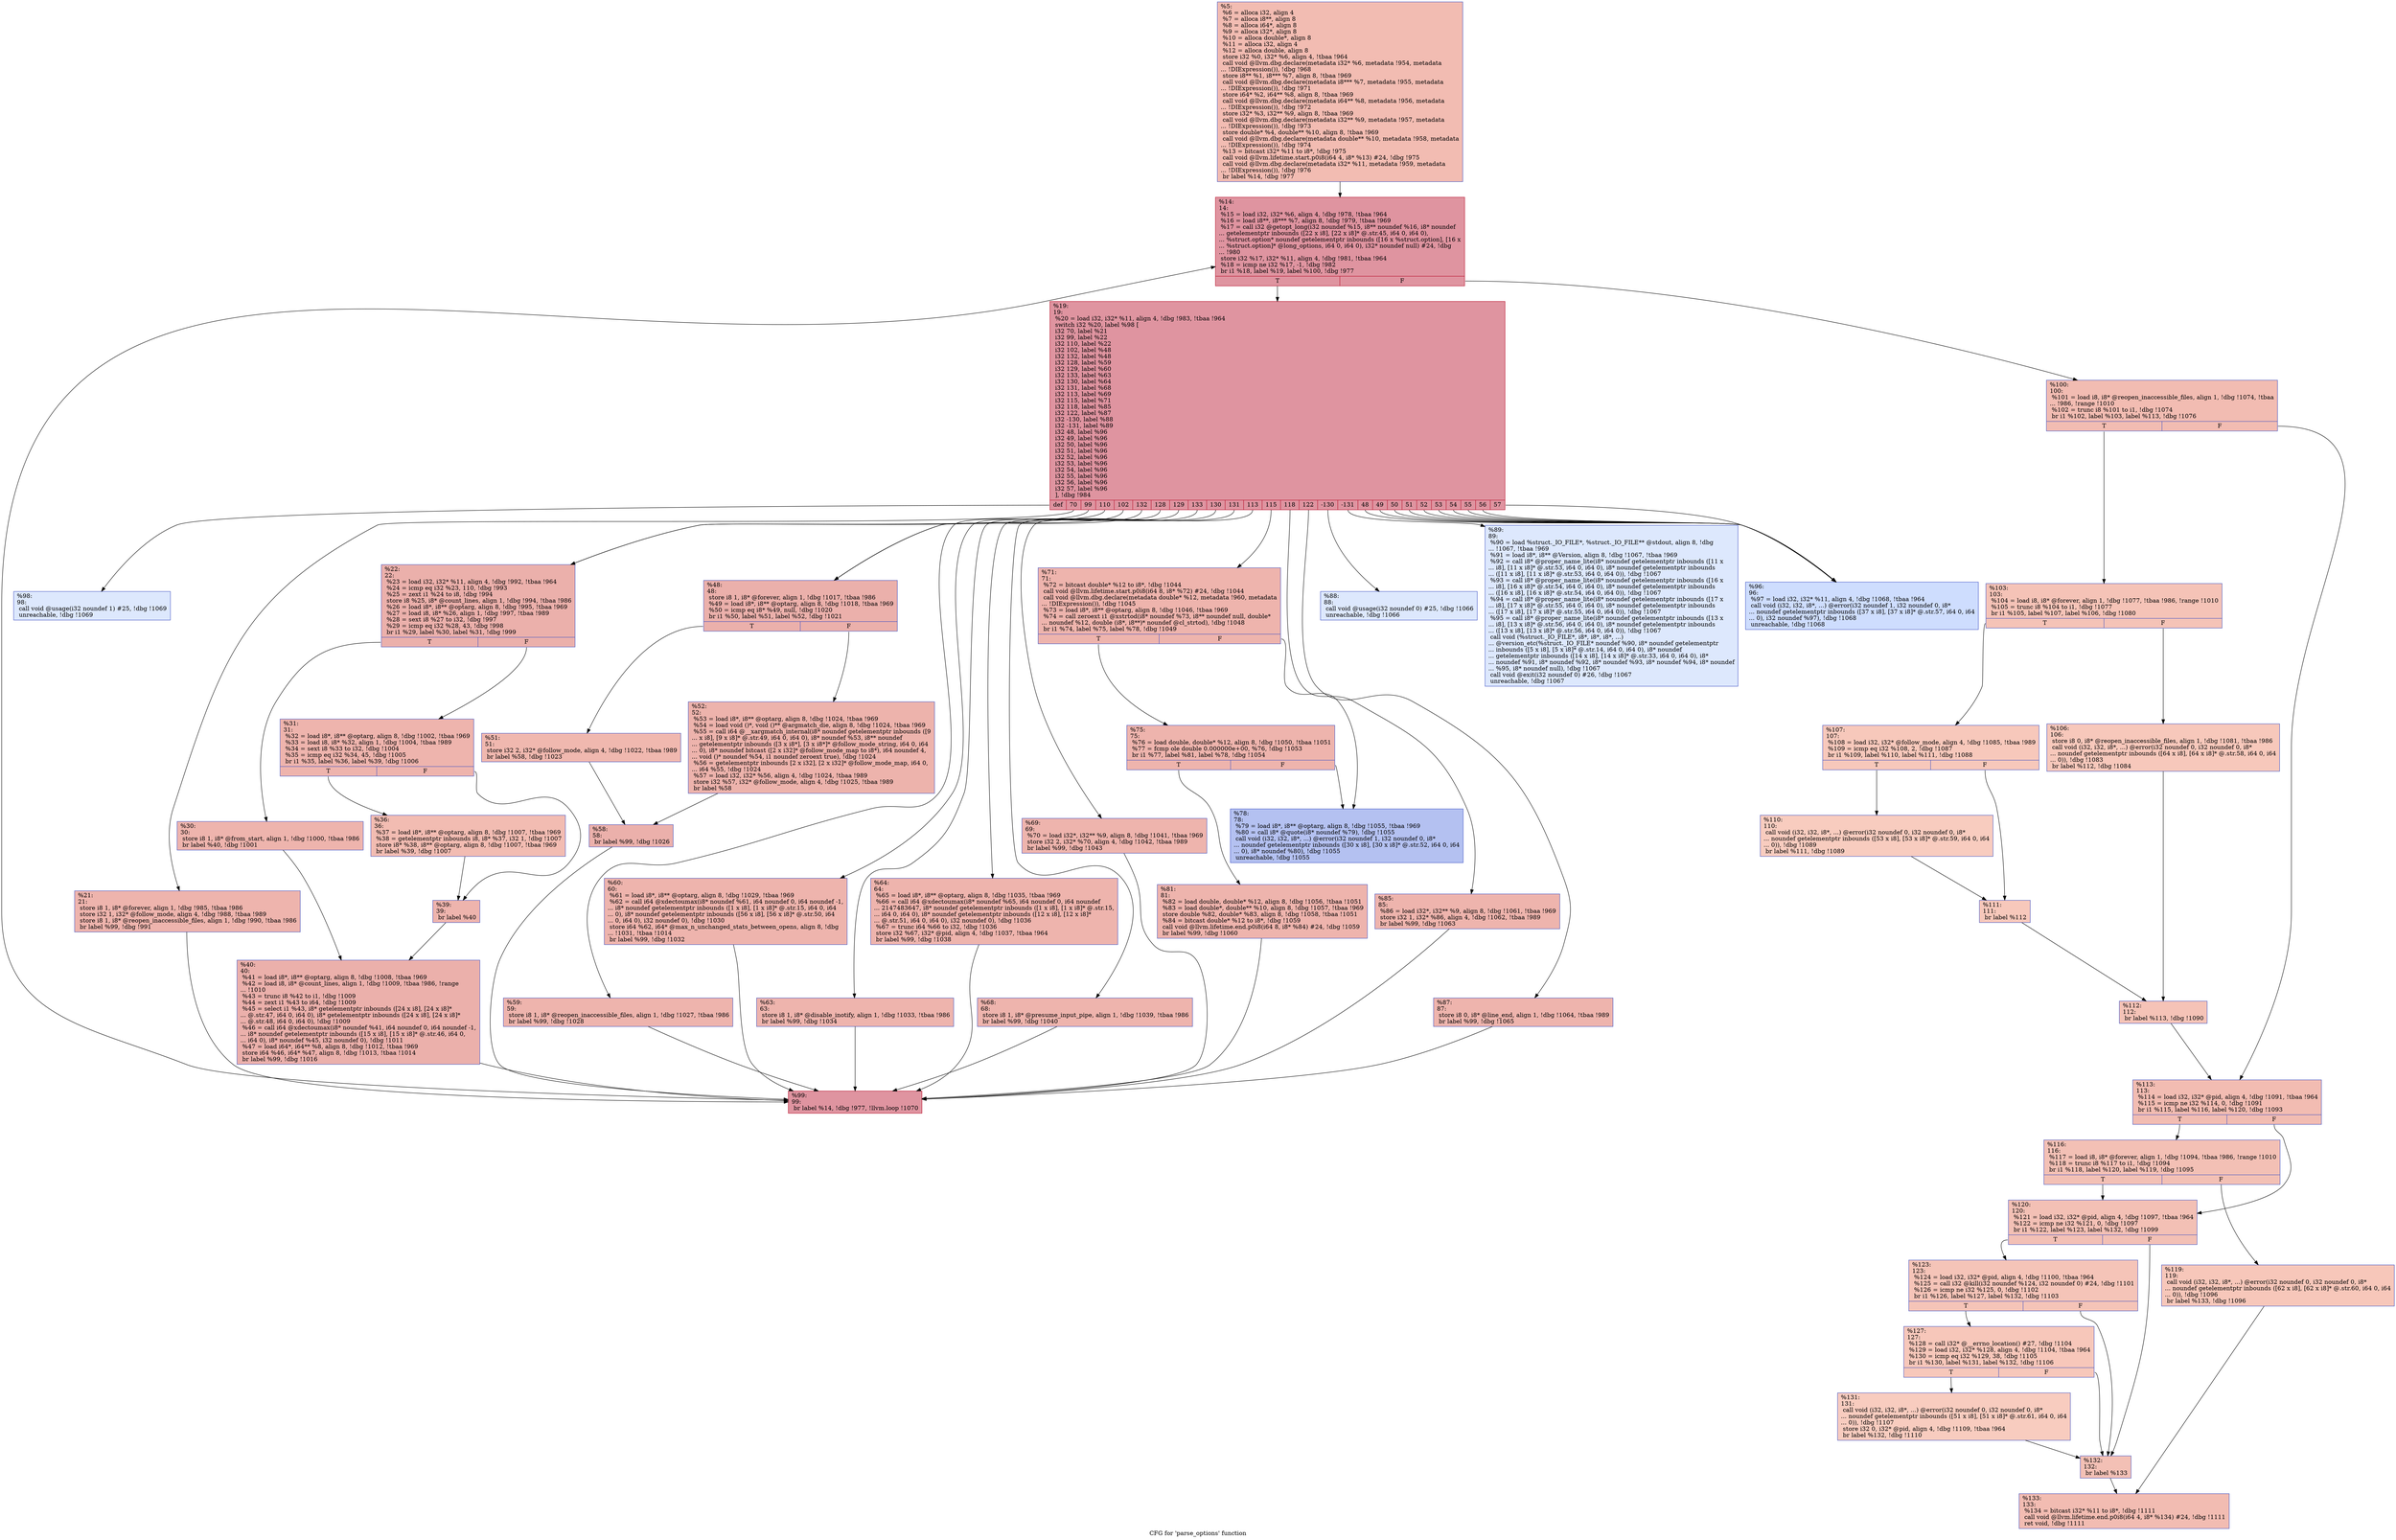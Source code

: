 digraph "CFG for 'parse_options' function" {
	label="CFG for 'parse_options' function";

	Node0xffcf20 [shape=record,color="#3d50c3ff", style=filled, fillcolor="#e1675170",label="{%5:\l  %6 = alloca i32, align 4\l  %7 = alloca i8**, align 8\l  %8 = alloca i64*, align 8\l  %9 = alloca i32*, align 8\l  %10 = alloca double*, align 8\l  %11 = alloca i32, align 4\l  %12 = alloca double, align 8\l  store i32 %0, i32* %6, align 4, !tbaa !964\l  call void @llvm.dbg.declare(metadata i32* %6, metadata !954, metadata\l... !DIExpression()), !dbg !968\l  store i8** %1, i8*** %7, align 8, !tbaa !969\l  call void @llvm.dbg.declare(metadata i8*** %7, metadata !955, metadata\l... !DIExpression()), !dbg !971\l  store i64* %2, i64** %8, align 8, !tbaa !969\l  call void @llvm.dbg.declare(metadata i64** %8, metadata !956, metadata\l... !DIExpression()), !dbg !972\l  store i32* %3, i32** %9, align 8, !tbaa !969\l  call void @llvm.dbg.declare(metadata i32** %9, metadata !957, metadata\l... !DIExpression()), !dbg !973\l  store double* %4, double** %10, align 8, !tbaa !969\l  call void @llvm.dbg.declare(metadata double** %10, metadata !958, metadata\l... !DIExpression()), !dbg !974\l  %13 = bitcast i32* %11 to i8*, !dbg !975\l  call void @llvm.lifetime.start.p0i8(i64 4, i8* %13) #24, !dbg !975\l  call void @llvm.dbg.declare(metadata i32* %11, metadata !959, metadata\l... !DIExpression()), !dbg !976\l  br label %14, !dbg !977\l}"];
	Node0xffcf20 -> Node0xffd230;
	Node0xffd230 [shape=record,color="#b70d28ff", style=filled, fillcolor="#b70d2870",label="{%14:\l14:                                               \l  %15 = load i32, i32* %6, align 4, !dbg !978, !tbaa !964\l  %16 = load i8**, i8*** %7, align 8, !dbg !979, !tbaa !969\l  %17 = call i32 @getopt_long(i32 noundef %15, i8** noundef %16, i8* noundef\l... getelementptr inbounds ([22 x i8], [22 x i8]* @.str.45, i64 0, i64 0),\l... %struct.option* noundef getelementptr inbounds ([16 x %struct.option], [16 x\l... %struct.option]* @long_options, i64 0, i64 0), i32* noundef null) #24, !dbg\l... !980\l  store i32 %17, i32* %11, align 4, !dbg !981, !tbaa !964\l  %18 = icmp ne i32 %17, -1, !dbg !982\l  br i1 %18, label %19, label %100, !dbg !977\l|{<s0>T|<s1>F}}"];
	Node0xffd230:s0 -> Node0xffd280;
	Node0xffd230:s1 -> Node0xffdb90;
	Node0xffd280 [shape=record,color="#b70d28ff", style=filled, fillcolor="#b70d2870",label="{%19:\l19:                                               \l  %20 = load i32, i32* %11, align 4, !dbg !983, !tbaa !964\l  switch i32 %20, label %98 [\l    i32 70, label %21\l    i32 99, label %22\l    i32 110, label %22\l    i32 102, label %48\l    i32 132, label %48\l    i32 128, label %59\l    i32 129, label %60\l    i32 133, label %63\l    i32 130, label %64\l    i32 131, label %68\l    i32 113, label %69\l    i32 115, label %71\l    i32 118, label %85\l    i32 122, label %87\l    i32 -130, label %88\l    i32 -131, label %89\l    i32 48, label %96\l    i32 49, label %96\l    i32 50, label %96\l    i32 51, label %96\l    i32 52, label %96\l    i32 53, label %96\l    i32 54, label %96\l    i32 55, label %96\l    i32 56, label %96\l    i32 57, label %96\l  ], !dbg !984\l|{<s0>def|<s1>70|<s2>99|<s3>110|<s4>102|<s5>132|<s6>128|<s7>129|<s8>133|<s9>130|<s10>131|<s11>113|<s12>115|<s13>118|<s14>122|<s15>-130|<s16>-131|<s17>48|<s18>49|<s19>50|<s20>51|<s21>52|<s22>53|<s23>54|<s24>55|<s25>56|<s26>57}}"];
	Node0xffd280:s0 -> Node0xffdaf0;
	Node0xffd280:s1 -> Node0xffd2d0;
	Node0xffd280:s2 -> Node0xffd320;
	Node0xffd280:s3 -> Node0xffd320;
	Node0xffd280:s4 -> Node0xffd500;
	Node0xffd280:s5 -> Node0xffd500;
	Node0xffd280:s6 -> Node0xffd640;
	Node0xffd280:s7 -> Node0xffd690;
	Node0xffd280:s8 -> Node0xffd6e0;
	Node0xffd280:s9 -> Node0xffd730;
	Node0xffd280:s10 -> Node0xffd780;
	Node0xffd280:s11 -> Node0xffd7d0;
	Node0xffd280:s12 -> Node0xffd820;
	Node0xffd280:s13 -> Node0xffd960;
	Node0xffd280:s14 -> Node0xffd9b0;
	Node0xffd280:s15 -> Node0xffda00;
	Node0xffd280:s16 -> Node0xffda50;
	Node0xffd280:s17 -> Node0xffdaa0;
	Node0xffd280:s18 -> Node0xffdaa0;
	Node0xffd280:s19 -> Node0xffdaa0;
	Node0xffd280:s20 -> Node0xffdaa0;
	Node0xffd280:s21 -> Node0xffdaa0;
	Node0xffd280:s22 -> Node0xffdaa0;
	Node0xffd280:s23 -> Node0xffdaa0;
	Node0xffd280:s24 -> Node0xffdaa0;
	Node0xffd280:s25 -> Node0xffdaa0;
	Node0xffd280:s26 -> Node0xffdaa0;
	Node0xffd2d0 [shape=record,color="#3d50c3ff", style=filled, fillcolor="#d8564670",label="{%21:\l21:                                               \l  store i8 1, i8* @forever, align 1, !dbg !985, !tbaa !986\l  store i32 1, i32* @follow_mode, align 4, !dbg !988, !tbaa !989\l  store i8 1, i8* @reopen_inaccessible_files, align 1, !dbg !990, !tbaa !986\l  br label %99, !dbg !991\l}"];
	Node0xffd2d0 -> Node0xffdb40;
	Node0xffd320 [shape=record,color="#3d50c3ff", style=filled, fillcolor="#d24b4070",label="{%22:\l22:                                               \l  %23 = load i32, i32* %11, align 4, !dbg !992, !tbaa !964\l  %24 = icmp eq i32 %23, 110, !dbg !993\l  %25 = zext i1 %24 to i8, !dbg !994\l  store i8 %25, i8* @count_lines, align 1, !dbg !994, !tbaa !986\l  %26 = load i8*, i8** @optarg, align 8, !dbg !995, !tbaa !969\l  %27 = load i8, i8* %26, align 1, !dbg !997, !tbaa !989\l  %28 = sext i8 %27 to i32, !dbg !997\l  %29 = icmp eq i32 %28, 43, !dbg !998\l  br i1 %29, label %30, label %31, !dbg !999\l|{<s0>T|<s1>F}}"];
	Node0xffd320:s0 -> Node0xffd370;
	Node0xffd320:s1 -> Node0xffd3c0;
	Node0xffd370 [shape=record,color="#3d50c3ff", style=filled, fillcolor="#d8564670",label="{%30:\l30:                                               \l  store i8 1, i8* @from_start, align 1, !dbg !1000, !tbaa !986\l  br label %40, !dbg !1001\l}"];
	Node0xffd370 -> Node0xffd4b0;
	Node0xffd3c0 [shape=record,color="#3d50c3ff", style=filled, fillcolor="#d8564670",label="{%31:\l31:                                               \l  %32 = load i8*, i8** @optarg, align 8, !dbg !1002, !tbaa !969\l  %33 = load i8, i8* %32, align 1, !dbg !1004, !tbaa !989\l  %34 = sext i8 %33 to i32, !dbg !1004\l  %35 = icmp eq i32 %34, 45, !dbg !1005\l  br i1 %35, label %36, label %39, !dbg !1006\l|{<s0>T|<s1>F}}"];
	Node0xffd3c0:s0 -> Node0xffd410;
	Node0xffd3c0:s1 -> Node0xffd460;
	Node0xffd410 [shape=record,color="#3d50c3ff", style=filled, fillcolor="#e1675170",label="{%36:\l36:                                               \l  %37 = load i8*, i8** @optarg, align 8, !dbg !1007, !tbaa !969\l  %38 = getelementptr inbounds i8, i8* %37, i32 1, !dbg !1007\l  store i8* %38, i8** @optarg, align 8, !dbg !1007, !tbaa !969\l  br label %39, !dbg !1007\l}"];
	Node0xffd410 -> Node0xffd460;
	Node0xffd460 [shape=record,color="#3d50c3ff", style=filled, fillcolor="#d8564670",label="{%39:\l39:                                               \l  br label %40\l}"];
	Node0xffd460 -> Node0xffd4b0;
	Node0xffd4b0 [shape=record,color="#3d50c3ff", style=filled, fillcolor="#d24b4070",label="{%40:\l40:                                               \l  %41 = load i8*, i8** @optarg, align 8, !dbg !1008, !tbaa !969\l  %42 = load i8, i8* @count_lines, align 1, !dbg !1009, !tbaa !986, !range\l... !1010\l  %43 = trunc i8 %42 to i1, !dbg !1009\l  %44 = zext i1 %43 to i64, !dbg !1009\l  %45 = select i1 %43, i8* getelementptr inbounds ([24 x i8], [24 x i8]*\l... @.str.47, i64 0, i64 0), i8* getelementptr inbounds ([24 x i8], [24 x i8]*\l... @.str.48, i64 0, i64 0), !dbg !1009\l  %46 = call i64 @xdectoumax(i8* noundef %41, i64 noundef 0, i64 noundef -1,\l... i8* noundef getelementptr inbounds ([15 x i8], [15 x i8]* @.str.46, i64 0,\l... i64 0), i8* noundef %45, i32 noundef 0), !dbg !1011\l  %47 = load i64*, i64** %8, align 8, !dbg !1012, !tbaa !969\l  store i64 %46, i64* %47, align 8, !dbg !1013, !tbaa !1014\l  br label %99, !dbg !1016\l}"];
	Node0xffd4b0 -> Node0xffdb40;
	Node0xffd500 [shape=record,color="#3d50c3ff", style=filled, fillcolor="#d24b4070",label="{%48:\l48:                                               \l  store i8 1, i8* @forever, align 1, !dbg !1017, !tbaa !986\l  %49 = load i8*, i8** @optarg, align 8, !dbg !1018, !tbaa !969\l  %50 = icmp eq i8* %49, null, !dbg !1020\l  br i1 %50, label %51, label %52, !dbg !1021\l|{<s0>T|<s1>F}}"];
	Node0xffd500:s0 -> Node0xffd550;
	Node0xffd500:s1 -> Node0xffd5a0;
	Node0xffd550 [shape=record,color="#3d50c3ff", style=filled, fillcolor="#dc5d4a70",label="{%51:\l51:                                               \l  store i32 2, i32* @follow_mode, align 4, !dbg !1022, !tbaa !989\l  br label %58, !dbg !1023\l}"];
	Node0xffd550 -> Node0xffd5f0;
	Node0xffd5a0 [shape=record,color="#3d50c3ff", style=filled, fillcolor="#d6524470",label="{%52:\l52:                                               \l  %53 = load i8*, i8** @optarg, align 8, !dbg !1024, !tbaa !969\l  %54 = load void ()*, void ()** @argmatch_die, align 8, !dbg !1024, !tbaa !969\l  %55 = call i64 @__xargmatch_internal(i8* noundef getelementptr inbounds ([9\l... x i8], [9 x i8]* @.str.49, i64 0, i64 0), i8* noundef %53, i8** noundef\l... getelementptr inbounds ([3 x i8*], [3 x i8*]* @follow_mode_string, i64 0, i64\l... 0), i8* noundef bitcast ([2 x i32]* @follow_mode_map to i8*), i64 noundef 4,\l... void ()* noundef %54, i1 noundef zeroext true), !dbg !1024\l  %56 = getelementptr inbounds [2 x i32], [2 x i32]* @follow_mode_map, i64 0,\l... i64 %55, !dbg !1024\l  %57 = load i32, i32* %56, align 4, !dbg !1024, !tbaa !989\l  store i32 %57, i32* @follow_mode, align 4, !dbg !1025, !tbaa !989\l  br label %58\l}"];
	Node0xffd5a0 -> Node0xffd5f0;
	Node0xffd5f0 [shape=record,color="#3d50c3ff", style=filled, fillcolor="#d24b4070",label="{%58:\l58:                                               \l  br label %99, !dbg !1026\l}"];
	Node0xffd5f0 -> Node0xffdb40;
	Node0xffd640 [shape=record,color="#3d50c3ff", style=filled, fillcolor="#d8564670",label="{%59:\l59:                                               \l  store i8 1, i8* @reopen_inaccessible_files, align 1, !dbg !1027, !tbaa !986\l  br label %99, !dbg !1028\l}"];
	Node0xffd640 -> Node0xffdb40;
	Node0xffd690 [shape=record,color="#3d50c3ff", style=filled, fillcolor="#d8564670",label="{%60:\l60:                                               \l  %61 = load i8*, i8** @optarg, align 8, !dbg !1029, !tbaa !969\l  %62 = call i64 @xdectoumax(i8* noundef %61, i64 noundef 0, i64 noundef -1,\l... i8* noundef getelementptr inbounds ([1 x i8], [1 x i8]* @.str.15, i64 0, i64\l... 0), i8* noundef getelementptr inbounds ([56 x i8], [56 x i8]* @.str.50, i64\l... 0, i64 0), i32 noundef 0), !dbg !1030\l  store i64 %62, i64* @max_n_unchanged_stats_between_opens, align 8, !dbg\l... !1031, !tbaa !1014\l  br label %99, !dbg !1032\l}"];
	Node0xffd690 -> Node0xffdb40;
	Node0xffd6e0 [shape=record,color="#3d50c3ff", style=filled, fillcolor="#d8564670",label="{%63:\l63:                                               \l  store i8 1, i8* @disable_inotify, align 1, !dbg !1033, !tbaa !986\l  br label %99, !dbg !1034\l}"];
	Node0xffd6e0 -> Node0xffdb40;
	Node0xffd730 [shape=record,color="#3d50c3ff", style=filled, fillcolor="#d8564670",label="{%64:\l64:                                               \l  %65 = load i8*, i8** @optarg, align 8, !dbg !1035, !tbaa !969\l  %66 = call i64 @xdectoumax(i8* noundef %65, i64 noundef 0, i64 noundef\l... 2147483647, i8* noundef getelementptr inbounds ([1 x i8], [1 x i8]* @.str.15,\l... i64 0, i64 0), i8* noundef getelementptr inbounds ([12 x i8], [12 x i8]*\l... @.str.51, i64 0, i64 0), i32 noundef 0), !dbg !1036\l  %67 = trunc i64 %66 to i32, !dbg !1036\l  store i32 %67, i32* @pid, align 4, !dbg !1037, !tbaa !964\l  br label %99, !dbg !1038\l}"];
	Node0xffd730 -> Node0xffdb40;
	Node0xffd780 [shape=record,color="#3d50c3ff", style=filled, fillcolor="#d8564670",label="{%68:\l68:                                               \l  store i8 1, i8* @presume_input_pipe, align 1, !dbg !1039, !tbaa !986\l  br label %99, !dbg !1040\l}"];
	Node0xffd780 -> Node0xffdb40;
	Node0xffd7d0 [shape=record,color="#3d50c3ff", style=filled, fillcolor="#d8564670",label="{%69:\l69:                                               \l  %70 = load i32*, i32** %9, align 8, !dbg !1041, !tbaa !969\l  store i32 2, i32* %70, align 4, !dbg !1042, !tbaa !989\l  br label %99, !dbg !1043\l}"];
	Node0xffd7d0 -> Node0xffdb40;
	Node0xffd820 [shape=record,color="#3d50c3ff", style=filled, fillcolor="#d8564670",label="{%71:\l71:                                               \l  %72 = bitcast double* %12 to i8*, !dbg !1044\l  call void @llvm.lifetime.start.p0i8(i64 8, i8* %72) #24, !dbg !1044\l  call void @llvm.dbg.declare(metadata double* %12, metadata !960, metadata\l... !DIExpression()), !dbg !1045\l  %73 = load i8*, i8** @optarg, align 8, !dbg !1046, !tbaa !969\l  %74 = call zeroext i1 @xstrtod(i8* noundef %73, i8** noundef null, double*\l... noundef %12, double (i8*, i8**)* noundef @cl_strtod), !dbg !1048\l  br i1 %74, label %75, label %78, !dbg !1049\l|{<s0>T|<s1>F}}"];
	Node0xffd820:s0 -> Node0xffd870;
	Node0xffd820:s1 -> Node0xffd8c0;
	Node0xffd870 [shape=record,color="#3d50c3ff", style=filled, fillcolor="#d8564670",label="{%75:\l75:                                               \l  %76 = load double, double* %12, align 8, !dbg !1050, !tbaa !1051\l  %77 = fcmp ole double 0.000000e+00, %76, !dbg !1053\l  br i1 %77, label %81, label %78, !dbg !1054\l|{<s0>T|<s1>F}}"];
	Node0xffd870:s0 -> Node0xffd910;
	Node0xffd870:s1 -> Node0xffd8c0;
	Node0xffd8c0 [shape=record,color="#3d50c3ff", style=filled, fillcolor="#5572df70",label="{%78:\l78:                                               \l  %79 = load i8*, i8** @optarg, align 8, !dbg !1055, !tbaa !969\l  %80 = call i8* @quote(i8* noundef %79), !dbg !1055\l  call void (i32, i32, i8*, ...) @error(i32 noundef 1, i32 noundef 0, i8*\l... noundef getelementptr inbounds ([30 x i8], [30 x i8]* @.str.52, i64 0, i64\l... 0), i8* noundef %80), !dbg !1055\l  unreachable, !dbg !1055\l}"];
	Node0xffd910 [shape=record,color="#3d50c3ff", style=filled, fillcolor="#d8564670",label="{%81:\l81:                                               \l  %82 = load double, double* %12, align 8, !dbg !1056, !tbaa !1051\l  %83 = load double*, double** %10, align 8, !dbg !1057, !tbaa !969\l  store double %82, double* %83, align 8, !dbg !1058, !tbaa !1051\l  %84 = bitcast double* %12 to i8*, !dbg !1059\l  call void @llvm.lifetime.end.p0i8(i64 8, i8* %84) #24, !dbg !1059\l  br label %99, !dbg !1060\l}"];
	Node0xffd910 -> Node0xffdb40;
	Node0xffd960 [shape=record,color="#3d50c3ff", style=filled, fillcolor="#d8564670",label="{%85:\l85:                                               \l  %86 = load i32*, i32** %9, align 8, !dbg !1061, !tbaa !969\l  store i32 1, i32* %86, align 4, !dbg !1062, !tbaa !989\l  br label %99, !dbg !1063\l}"];
	Node0xffd960 -> Node0xffdb40;
	Node0xffd9b0 [shape=record,color="#3d50c3ff", style=filled, fillcolor="#d8564670",label="{%87:\l87:                                               \l  store i8 0, i8* @line_end, align 1, !dbg !1064, !tbaa !989\l  br label %99, !dbg !1065\l}"];
	Node0xffd9b0 -> Node0xffdb40;
	Node0xffda00 [shape=record,color="#3d50c3ff", style=filled, fillcolor="#b2ccfb70",label="{%88:\l88:                                               \l  call void @usage(i32 noundef 0) #25, !dbg !1066\l  unreachable, !dbg !1066\l}"];
	Node0xffda50 [shape=record,color="#3d50c3ff", style=filled, fillcolor="#b2ccfb70",label="{%89:\l89:                                               \l  %90 = load %struct._IO_FILE*, %struct._IO_FILE** @stdout, align 8, !dbg\l... !1067, !tbaa !969\l  %91 = load i8*, i8** @Version, align 8, !dbg !1067, !tbaa !969\l  %92 = call i8* @proper_name_lite(i8* noundef getelementptr inbounds ([11 x\l... i8], [11 x i8]* @.str.53, i64 0, i64 0), i8* noundef getelementptr inbounds\l... ([11 x i8], [11 x i8]* @.str.53, i64 0, i64 0)), !dbg !1067\l  %93 = call i8* @proper_name_lite(i8* noundef getelementptr inbounds ([16 x\l... i8], [16 x i8]* @.str.54, i64 0, i64 0), i8* noundef getelementptr inbounds\l... ([16 x i8], [16 x i8]* @.str.54, i64 0, i64 0)), !dbg !1067\l  %94 = call i8* @proper_name_lite(i8* noundef getelementptr inbounds ([17 x\l... i8], [17 x i8]* @.str.55, i64 0, i64 0), i8* noundef getelementptr inbounds\l... ([17 x i8], [17 x i8]* @.str.55, i64 0, i64 0)), !dbg !1067\l  %95 = call i8* @proper_name_lite(i8* noundef getelementptr inbounds ([13 x\l... i8], [13 x i8]* @.str.56, i64 0, i64 0), i8* noundef getelementptr inbounds\l... ([13 x i8], [13 x i8]* @.str.56, i64 0, i64 0)), !dbg !1067\l  call void (%struct._IO_FILE*, i8*, i8*, i8*, ...)\l... @version_etc(%struct._IO_FILE* noundef %90, i8* noundef getelementptr\l... inbounds ([5 x i8], [5 x i8]* @.str.14, i64 0, i64 0), i8* noundef\l... getelementptr inbounds ([14 x i8], [14 x i8]* @.str.33, i64 0, i64 0), i8*\l... noundef %91, i8* noundef %92, i8* noundef %93, i8* noundef %94, i8* noundef\l... %95, i8* noundef null), !dbg !1067\l  call void @exit(i32 noundef 0) #26, !dbg !1067\l  unreachable, !dbg !1067\l}"];
	Node0xffdaa0 [shape=record,color="#3d50c3ff", style=filled, fillcolor="#8fb1fe70",label="{%96:\l96:                                               \l  %97 = load i32, i32* %11, align 4, !dbg !1068, !tbaa !964\l  call void (i32, i32, i8*, ...) @error(i32 noundef 1, i32 noundef 0, i8*\l... noundef getelementptr inbounds ([37 x i8], [37 x i8]* @.str.57, i64 0, i64\l... 0), i32 noundef %97), !dbg !1068\l  unreachable, !dbg !1068\l}"];
	Node0xffdaf0 [shape=record,color="#3d50c3ff", style=filled, fillcolor="#b2ccfb70",label="{%98:\l98:                                               \l  call void @usage(i32 noundef 1) #25, !dbg !1069\l  unreachable, !dbg !1069\l}"];
	Node0xffdb40 [shape=record,color="#b70d28ff", style=filled, fillcolor="#b70d2870",label="{%99:\l99:                                               \l  br label %14, !dbg !977, !llvm.loop !1070\l}"];
	Node0xffdb40 -> Node0xffd230;
	Node0xffdb90 [shape=record,color="#3d50c3ff", style=filled, fillcolor="#e1675170",label="{%100:\l100:                                              \l  %101 = load i8, i8* @reopen_inaccessible_files, align 1, !dbg !1074, !tbaa\l... !986, !range !1010\l  %102 = trunc i8 %101 to i1, !dbg !1074\l  br i1 %102, label %103, label %113, !dbg !1076\l|{<s0>T|<s1>F}}"];
	Node0xffdb90:s0 -> Node0xffdbe0;
	Node0xffdb90:s1 -> Node0xffddc0;
	Node0xffdbe0 [shape=record,color="#3d50c3ff", style=filled, fillcolor="#e8765c70",label="{%103:\l103:                                              \l  %104 = load i8, i8* @forever, align 1, !dbg !1077, !tbaa !986, !range !1010\l  %105 = trunc i8 %104 to i1, !dbg !1077\l  br i1 %105, label %107, label %106, !dbg !1080\l|{<s0>T|<s1>F}}"];
	Node0xffdbe0:s0 -> Node0xffdc80;
	Node0xffdbe0:s1 -> Node0xffdc30;
	Node0xffdc30 [shape=record,color="#3d50c3ff", style=filled, fillcolor="#ed836670",label="{%106:\l106:                                              \l  store i8 0, i8* @reopen_inaccessible_files, align 1, !dbg !1081, !tbaa !986\l  call void (i32, i32, i8*, ...) @error(i32 noundef 0, i32 noundef 0, i8*\l... noundef getelementptr inbounds ([64 x i8], [64 x i8]* @.str.58, i64 0, i64\l... 0)), !dbg !1083\l  br label %112, !dbg !1084\l}"];
	Node0xffdc30 -> Node0xffdd70;
	Node0xffdc80 [shape=record,color="#3d50c3ff", style=filled, fillcolor="#ed836670",label="{%107:\l107:                                              \l  %108 = load i32, i32* @follow_mode, align 4, !dbg !1085, !tbaa !989\l  %109 = icmp eq i32 %108, 2, !dbg !1087\l  br i1 %109, label %110, label %111, !dbg !1088\l|{<s0>T|<s1>F}}"];
	Node0xffdc80:s0 -> Node0xffdcd0;
	Node0xffdc80:s1 -> Node0xffdd20;
	Node0xffdcd0 [shape=record,color="#3d50c3ff", style=filled, fillcolor="#f08b6e70",label="{%110:\l110:                                              \l  call void (i32, i32, i8*, ...) @error(i32 noundef 0, i32 noundef 0, i8*\l... noundef getelementptr inbounds ([53 x i8], [53 x i8]* @.str.59, i64 0, i64\l... 0)), !dbg !1089\l  br label %111, !dbg !1089\l}"];
	Node0xffdcd0 -> Node0xffdd20;
	Node0xffdd20 [shape=record,color="#3d50c3ff", style=filled, fillcolor="#ed836670",label="{%111:\l111:                                              \l  br label %112\l}"];
	Node0xffdd20 -> Node0xffdd70;
	Node0xffdd70 [shape=record,color="#3d50c3ff", style=filled, fillcolor="#e8765c70",label="{%112:\l112:                                              \l  br label %113, !dbg !1090\l}"];
	Node0xffdd70 -> Node0xffddc0;
	Node0xffddc0 [shape=record,color="#3d50c3ff", style=filled, fillcolor="#e1675170",label="{%113:\l113:                                              \l  %114 = load i32, i32* @pid, align 4, !dbg !1091, !tbaa !964\l  %115 = icmp ne i32 %114, 0, !dbg !1091\l  br i1 %115, label %116, label %120, !dbg !1093\l|{<s0>T|<s1>F}}"];
	Node0xffddc0:s0 -> Node0xffde10;
	Node0xffddc0:s1 -> Node0xffdeb0;
	Node0xffde10 [shape=record,color="#3d50c3ff", style=filled, fillcolor="#e5705870",label="{%116:\l116:                                              \l  %117 = load i8, i8* @forever, align 1, !dbg !1094, !tbaa !986, !range !1010\l  %118 = trunc i8 %117 to i1, !dbg !1094\l  br i1 %118, label %120, label %119, !dbg !1095\l|{<s0>T|<s1>F}}"];
	Node0xffde10:s0 -> Node0xffdeb0;
	Node0xffde10:s1 -> Node0xffde60;
	Node0xffde60 [shape=record,color="#3d50c3ff", style=filled, fillcolor="#ec7f6370",label="{%119:\l119:                                              \l  call void (i32, i32, i8*, ...) @error(i32 noundef 0, i32 noundef 0, i8*\l... noundef getelementptr inbounds ([62 x i8], [62 x i8]* @.str.60, i64 0, i64\l... 0)), !dbg !1096\l  br label %133, !dbg !1096\l}"];
	Node0xffde60 -> Node0xffe040;
	Node0xffdeb0 [shape=record,color="#3d50c3ff", style=filled, fillcolor="#e5705870",label="{%120:\l120:                                              \l  %121 = load i32, i32* @pid, align 4, !dbg !1097, !tbaa !964\l  %122 = icmp ne i32 %121, 0, !dbg !1097\l  br i1 %122, label %123, label %132, !dbg !1099\l|{<s0>T|<s1>F}}"];
	Node0xffdeb0:s0 -> Node0xffdf00;
	Node0xffdeb0:s1 -> Node0xffdff0;
	Node0xffdf00 [shape=record,color="#3d50c3ff", style=filled, fillcolor="#e97a5f70",label="{%123:\l123:                                              \l  %124 = load i32, i32* @pid, align 4, !dbg !1100, !tbaa !964\l  %125 = call i32 @kill(i32 noundef %124, i32 noundef 0) #24, !dbg !1101\l  %126 = icmp ne i32 %125, 0, !dbg !1102\l  br i1 %126, label %127, label %132, !dbg !1103\l|{<s0>T|<s1>F}}"];
	Node0xffdf00:s0 -> Node0xffdf50;
	Node0xffdf00:s1 -> Node0xffdff0;
	Node0xffdf50 [shape=record,color="#3d50c3ff", style=filled, fillcolor="#ec7f6370",label="{%127:\l127:                                              \l  %128 = call i32* @__errno_location() #27, !dbg !1104\l  %129 = load i32, i32* %128, align 4, !dbg !1104, !tbaa !964\l  %130 = icmp eq i32 %129, 38, !dbg !1105\l  br i1 %130, label %131, label %132, !dbg !1106\l|{<s0>T|<s1>F}}"];
	Node0xffdf50:s0 -> Node0xffdfa0;
	Node0xffdf50:s1 -> Node0xffdff0;
	Node0xffdfa0 [shape=record,color="#3d50c3ff", style=filled, fillcolor="#f08b6e70",label="{%131:\l131:                                              \l  call void (i32, i32, i8*, ...) @error(i32 noundef 0, i32 noundef 0, i8*\l... noundef getelementptr inbounds ([51 x i8], [51 x i8]* @.str.61, i64 0, i64\l... 0)), !dbg !1107\l  store i32 0, i32* @pid, align 4, !dbg !1109, !tbaa !964\l  br label %132, !dbg !1110\l}"];
	Node0xffdfa0 -> Node0xffdff0;
	Node0xffdff0 [shape=record,color="#3d50c3ff", style=filled, fillcolor="#e5705870",label="{%132:\l132:                                              \l  br label %133\l}"];
	Node0xffdff0 -> Node0xffe040;
	Node0xffe040 [shape=record,color="#3d50c3ff", style=filled, fillcolor="#e1675170",label="{%133:\l133:                                              \l  %134 = bitcast i32* %11 to i8*, !dbg !1111\l  call void @llvm.lifetime.end.p0i8(i64 4, i8* %134) #24, !dbg !1111\l  ret void, !dbg !1111\l}"];
}
